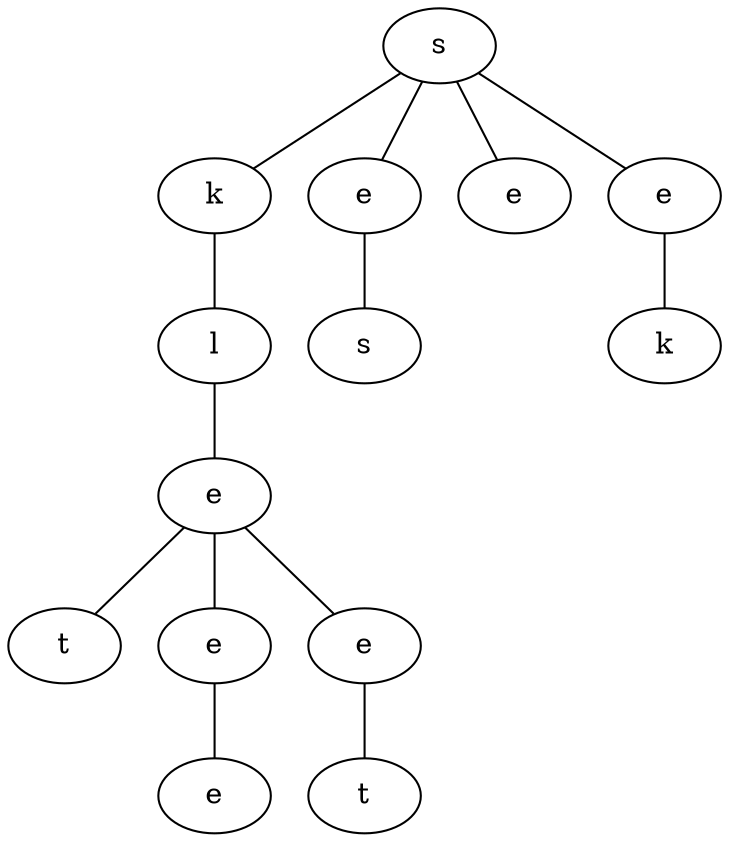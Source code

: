 graph {
pUgt[label="s"]
SDbI[label="k"]
TePx[label="e"]
iIrN[label="e"]
DlKu[label="e"]
zsfG[label="l"]
gBvr[label="s"]
CcEs[label="k"]
GVZr[label="e"]
wfIM[label="t"]
qpIT[label="e"]
URHd[label="e"]
zeMj[label="e"]
Sfie[label="t"]
pUgt -- SDbI
pUgt -- TePx
pUgt -- iIrN
pUgt -- DlKu
SDbI -- zsfG
TePx -- gBvr
DlKu -- CcEs
zsfG -- GVZr
GVZr -- wfIM
GVZr -- qpIT
GVZr -- URHd
qpIT -- zeMj
URHd -- Sfie
}